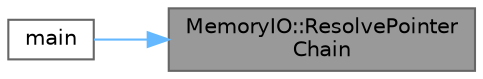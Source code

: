 digraph "MemoryIO::ResolvePointerChain"
{
 // LATEX_PDF_SIZE
  bgcolor="transparent";
  edge [fontname=Helvetica,fontsize=10,labelfontname=Helvetica,labelfontsize=10];
  node [fontname=Helvetica,fontsize=10,shape=box,height=0.2,width=0.4];
  rankdir="RL";
  Node1 [id="Node000001",label="MemoryIO::ResolvePointer\lChain",height=0.2,width=0.4,color="gray40", fillcolor="grey60", style="filled", fontcolor="black",tooltip="Resolves a pointer chain in the target process."];
  Node1 -> Node2 [id="edge1_Node000001_Node000002",dir="back",color="steelblue1",style="solid",tooltip=" "];
  Node2 [id="Node000002",label="main",height=0.2,width=0.4,color="grey40", fillcolor="white", style="filled",URL="$memex_8cpp.html#ae66f6b31b5ad750f1fe042a706a4e3d4",tooltip=" "];
}
